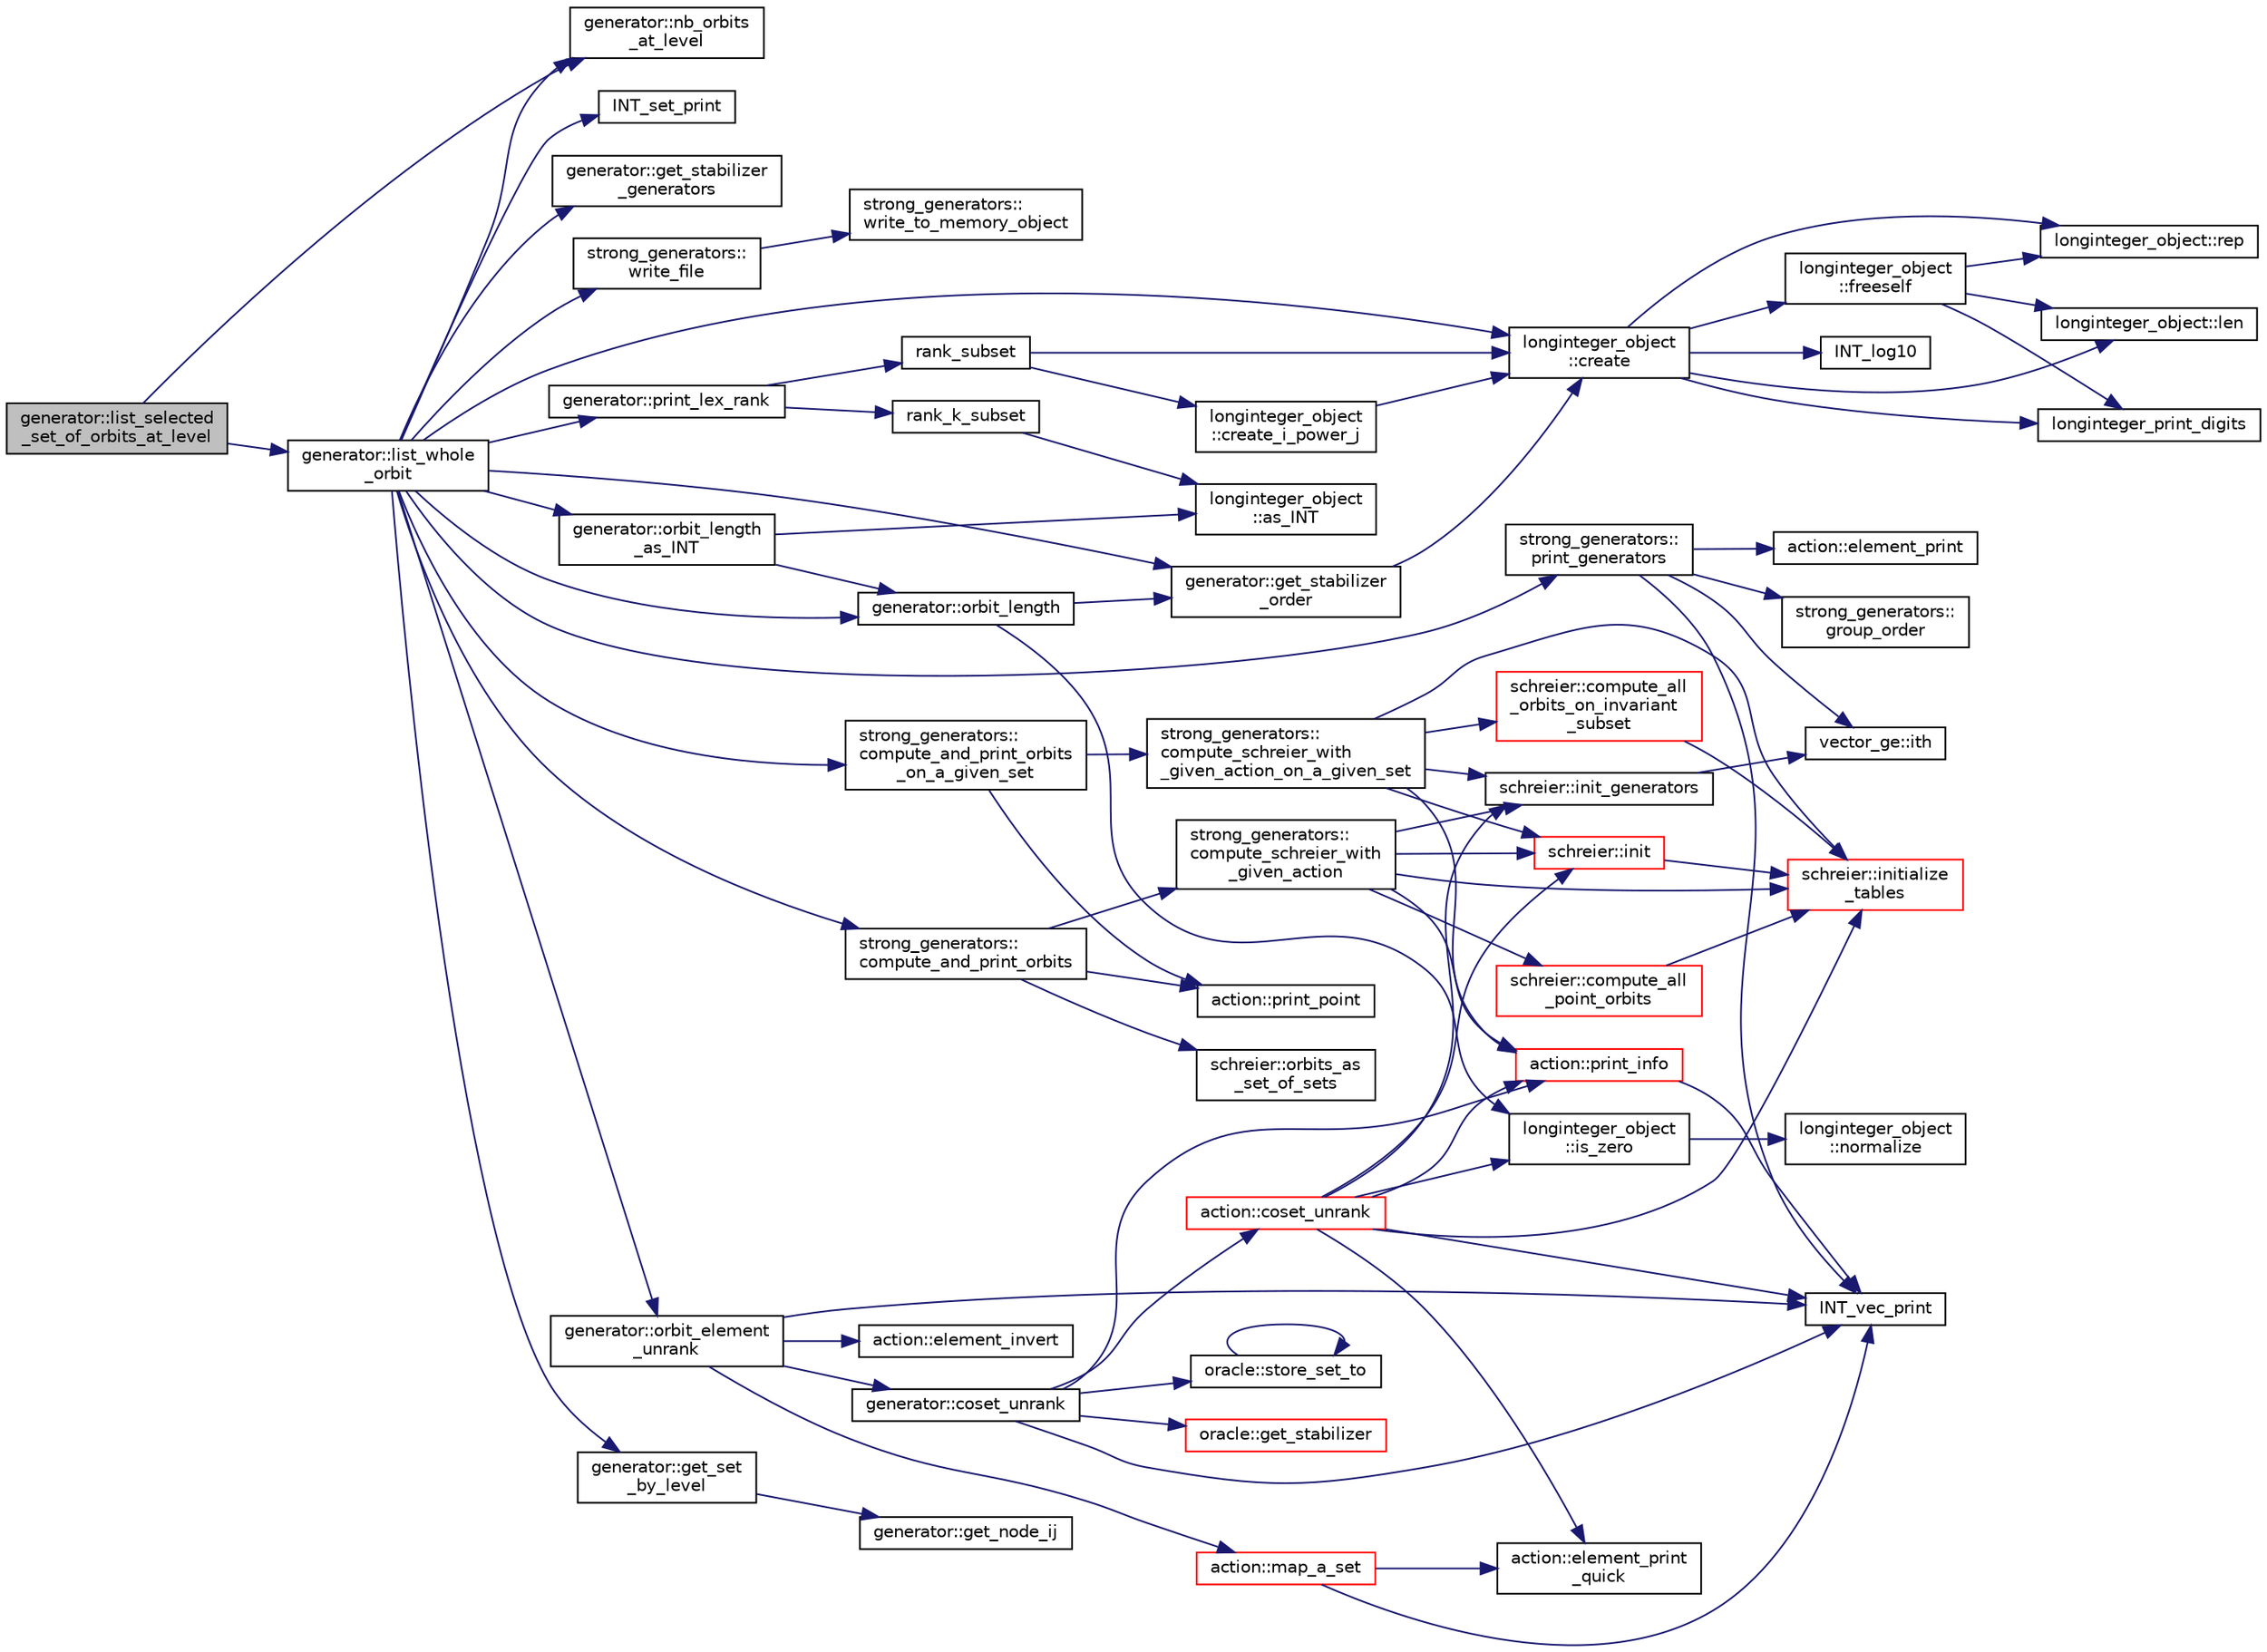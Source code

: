 digraph "generator::list_selected_set_of_orbits_at_level"
{
  edge [fontname="Helvetica",fontsize="10",labelfontname="Helvetica",labelfontsize="10"];
  node [fontname="Helvetica",fontsize="10",shape=record];
  rankdir="LR";
  Node10797 [label="generator::list_selected\l_set_of_orbits_at_level",height=0.2,width=0.4,color="black", fillcolor="grey75", style="filled", fontcolor="black"];
  Node10797 -> Node10798 [color="midnightblue",fontsize="10",style="solid",fontname="Helvetica"];
  Node10798 [label="generator::nb_orbits\l_at_level",height=0.2,width=0.4,color="black", fillcolor="white", style="filled",URL="$d7/d73/classgenerator.html#a020f3d8378448310d044a4a24fadf301"];
  Node10797 -> Node10799 [color="midnightblue",fontsize="10",style="solid",fontname="Helvetica"];
  Node10799 [label="generator::list_whole\l_orbit",height=0.2,width=0.4,color="black", fillcolor="white", style="filled",URL="$d7/d73/classgenerator.html#aa102d1c1e32f0cd1dafeab1e0d1c18c1"];
  Node10799 -> Node10800 [color="midnightblue",fontsize="10",style="solid",fontname="Helvetica"];
  Node10800 [label="generator::orbit_length",height=0.2,width=0.4,color="black", fillcolor="white", style="filled",URL="$d7/d73/classgenerator.html#a38a102d644c03c18ad901f1a815a7f6c"];
  Node10800 -> Node10801 [color="midnightblue",fontsize="10",style="solid",fontname="Helvetica"];
  Node10801 [label="generator::get_stabilizer\l_order",height=0.2,width=0.4,color="black", fillcolor="white", style="filled",URL="$d7/d73/classgenerator.html#a2a03fc974c76e47e999f3abc99e6b81d"];
  Node10801 -> Node10802 [color="midnightblue",fontsize="10",style="solid",fontname="Helvetica"];
  Node10802 [label="longinteger_object\l::create",height=0.2,width=0.4,color="black", fillcolor="white", style="filled",URL="$dd/d7e/classlonginteger__object.html#a95d2eebc60849c3963a49298b1f498c2"];
  Node10802 -> Node10803 [color="midnightblue",fontsize="10",style="solid",fontname="Helvetica"];
  Node10803 [label="longinteger_object\l::freeself",height=0.2,width=0.4,color="black", fillcolor="white", style="filled",URL="$dd/d7e/classlonginteger__object.html#a06450f8c4795d81da6d680830ef958a1"];
  Node10803 -> Node10804 [color="midnightblue",fontsize="10",style="solid",fontname="Helvetica"];
  Node10804 [label="longinteger_print_digits",height=0.2,width=0.4,color="black", fillcolor="white", style="filled",URL="$de/dc5/algebra__and__number__theory_8h.html#ac2bac7b12f5b6440b8dad275cd7a157d"];
  Node10803 -> Node10805 [color="midnightblue",fontsize="10",style="solid",fontname="Helvetica"];
  Node10805 [label="longinteger_object::rep",height=0.2,width=0.4,color="black", fillcolor="white", style="filled",URL="$dd/d7e/classlonginteger__object.html#a3ecaf12738cc721d281c416503f241e2"];
  Node10803 -> Node10806 [color="midnightblue",fontsize="10",style="solid",fontname="Helvetica"];
  Node10806 [label="longinteger_object::len",height=0.2,width=0.4,color="black", fillcolor="white", style="filled",URL="$dd/d7e/classlonginteger__object.html#a0bfeae35be8a6fd44ed7f76413596ab1"];
  Node10802 -> Node10807 [color="midnightblue",fontsize="10",style="solid",fontname="Helvetica"];
  Node10807 [label="INT_log10",height=0.2,width=0.4,color="black", fillcolor="white", style="filled",URL="$de/dc5/algebra__and__number__theory_8h.html#a98bc0a6c562370a355165d2538dac250"];
  Node10802 -> Node10804 [color="midnightblue",fontsize="10",style="solid",fontname="Helvetica"];
  Node10802 -> Node10805 [color="midnightblue",fontsize="10",style="solid",fontname="Helvetica"];
  Node10802 -> Node10806 [color="midnightblue",fontsize="10",style="solid",fontname="Helvetica"];
  Node10800 -> Node10808 [color="midnightblue",fontsize="10",style="solid",fontname="Helvetica"];
  Node10808 [label="longinteger_object\l::is_zero",height=0.2,width=0.4,color="black", fillcolor="white", style="filled",URL="$dd/d7e/classlonginteger__object.html#a0946732d08e5180a00480f4c40667101"];
  Node10808 -> Node10809 [color="midnightblue",fontsize="10",style="solid",fontname="Helvetica"];
  Node10809 [label="longinteger_object\l::normalize",height=0.2,width=0.4,color="black", fillcolor="white", style="filled",URL="$dd/d7e/classlonginteger__object.html#ae27040d862a5624e98fc9582daa889ee"];
  Node10799 -> Node10810 [color="midnightblue",fontsize="10",style="solid",fontname="Helvetica"];
  Node10810 [label="generator::orbit_length\l_as_INT",height=0.2,width=0.4,color="black", fillcolor="white", style="filled",URL="$d7/d73/classgenerator.html#aecb478b303fd91af6a914f541906da39"];
  Node10810 -> Node10800 [color="midnightblue",fontsize="10",style="solid",fontname="Helvetica"];
  Node10810 -> Node10811 [color="midnightblue",fontsize="10",style="solid",fontname="Helvetica"];
  Node10811 [label="longinteger_object\l::as_INT",height=0.2,width=0.4,color="black", fillcolor="white", style="filled",URL="$dd/d7e/classlonginteger__object.html#afb992d4679a6741acc63c8bcba27971e"];
  Node10799 -> Node10802 [color="midnightblue",fontsize="10",style="solid",fontname="Helvetica"];
  Node10799 -> Node10801 [color="midnightblue",fontsize="10",style="solid",fontname="Helvetica"];
  Node10799 -> Node10798 [color="midnightblue",fontsize="10",style="solid",fontname="Helvetica"];
  Node10799 -> Node10812 [color="midnightblue",fontsize="10",style="solid",fontname="Helvetica"];
  Node10812 [label="generator::get_set\l_by_level",height=0.2,width=0.4,color="black", fillcolor="white", style="filled",URL="$d7/d73/classgenerator.html#a3012a80d862b42c848b84584389c8594"];
  Node10812 -> Node10813 [color="midnightblue",fontsize="10",style="solid",fontname="Helvetica"];
  Node10813 [label="generator::get_node_ij",height=0.2,width=0.4,color="black", fillcolor="white", style="filled",URL="$d7/d73/classgenerator.html#a8cea5411b42336694738530732ede540"];
  Node10799 -> Node10814 [color="midnightblue",fontsize="10",style="solid",fontname="Helvetica"];
  Node10814 [label="INT_set_print",height=0.2,width=0.4,color="black", fillcolor="white", style="filled",URL="$df/dbf/sajeeb_8_c.html#a97614645ec11df30e0e896367f91ffd9"];
  Node10799 -> Node10815 [color="midnightblue",fontsize="10",style="solid",fontname="Helvetica"];
  Node10815 [label="generator::print_lex_rank",height=0.2,width=0.4,color="black", fillcolor="white", style="filled",URL="$d7/d73/classgenerator.html#ab89ba2cf2329ea137bcab9b5f38e9595"];
  Node10815 -> Node10816 [color="midnightblue",fontsize="10",style="solid",fontname="Helvetica"];
  Node10816 [label="rank_subset",height=0.2,width=0.4,color="black", fillcolor="white", style="filled",URL="$de/ded/test2_8_c.html#abf5de6698fa2a247092d09eb65dbec60"];
  Node10816 -> Node10802 [color="midnightblue",fontsize="10",style="solid",fontname="Helvetica"];
  Node10816 -> Node10817 [color="midnightblue",fontsize="10",style="solid",fontname="Helvetica"];
  Node10817 [label="longinteger_object\l::create_i_power_j",height=0.2,width=0.4,color="black", fillcolor="white", style="filled",URL="$dd/d7e/classlonginteger__object.html#abd7f646a9077ab9a8c2754c221ae8e2a"];
  Node10817 -> Node10802 [color="midnightblue",fontsize="10",style="solid",fontname="Helvetica"];
  Node10815 -> Node10818 [color="midnightblue",fontsize="10",style="solid",fontname="Helvetica"];
  Node10818 [label="rank_k_subset",height=0.2,width=0.4,color="black", fillcolor="white", style="filled",URL="$d2/d7c/combinatorics_8_c.html#a8ec9127fb82ee9dfa337c897c7060a57"];
  Node10818 -> Node10811 [color="midnightblue",fontsize="10",style="solid",fontname="Helvetica"];
  Node10799 -> Node10819 [color="midnightblue",fontsize="10",style="solid",fontname="Helvetica"];
  Node10819 [label="generator::get_stabilizer\l_generators",height=0.2,width=0.4,color="black", fillcolor="white", style="filled",URL="$d7/d73/classgenerator.html#a744da633f741e1aa27701fe9d203d564"];
  Node10799 -> Node10820 [color="midnightblue",fontsize="10",style="solid",fontname="Helvetica"];
  Node10820 [label="strong_generators::\lcompute_and_print_orbits\l_on_a_given_set",height=0.2,width=0.4,color="black", fillcolor="white", style="filled",URL="$dc/d09/classstrong__generators.html#a0fe43a7a27a1413b3bd675a9bda202b1"];
  Node10820 -> Node10821 [color="midnightblue",fontsize="10",style="solid",fontname="Helvetica"];
  Node10821 [label="strong_generators::\lcompute_schreier_with\l_given_action_on_a_given_set",height=0.2,width=0.4,color="black", fillcolor="white", style="filled",URL="$dc/d09/classstrong__generators.html#aa051afe7d56819e4ebfb45c3f8506a72"];
  Node10821 -> Node10822 [color="midnightblue",fontsize="10",style="solid",fontname="Helvetica"];
  Node10822 [label="action::print_info",height=0.2,width=0.4,color="red", fillcolor="white", style="filled",URL="$d2/d86/classaction.html#a6f89e493e5c5a32e5c3b8963d438ce86"];
  Node10822 -> Node10825 [color="midnightblue",fontsize="10",style="solid",fontname="Helvetica"];
  Node10825 [label="INT_vec_print",height=0.2,width=0.4,color="black", fillcolor="white", style="filled",URL="$df/dbf/sajeeb_8_c.html#a79a5901af0b47dd0d694109543c027fe"];
  Node10821 -> Node10827 [color="midnightblue",fontsize="10",style="solid",fontname="Helvetica"];
  Node10827 [label="schreier::init",height=0.2,width=0.4,color="red", fillcolor="white", style="filled",URL="$d3/dd6/classschreier.html#a7443bebde2aa08acae16c0ff29c9abcf"];
  Node10827 -> Node10830 [color="midnightblue",fontsize="10",style="solid",fontname="Helvetica"];
  Node10830 [label="schreier::initialize\l_tables",height=0.2,width=0.4,color="red", fillcolor="white", style="filled",URL="$d3/dd6/classschreier.html#acccc16670f88b14ddc69856cd5c0b36d"];
  Node10821 -> Node10830 [color="midnightblue",fontsize="10",style="solid",fontname="Helvetica"];
  Node10821 -> Node10833 [color="midnightblue",fontsize="10",style="solid",fontname="Helvetica"];
  Node10833 [label="schreier::init_generators",height=0.2,width=0.4,color="black", fillcolor="white", style="filled",URL="$d3/dd6/classschreier.html#a04fd581636085a7414e1b5d1004e44e0"];
  Node10833 -> Node10834 [color="midnightblue",fontsize="10",style="solid",fontname="Helvetica"];
  Node10834 [label="vector_ge::ith",height=0.2,width=0.4,color="black", fillcolor="white", style="filled",URL="$d4/d6e/classvector__ge.html#a1ff002e8b746a9beb119d57dcd4a15ff"];
  Node10821 -> Node10835 [color="midnightblue",fontsize="10",style="solid",fontname="Helvetica"];
  Node10835 [label="schreier::compute_all\l_orbits_on_invariant\l_subset",height=0.2,width=0.4,color="red", fillcolor="white", style="filled",URL="$d3/dd6/classschreier.html#ab5d7df97773f59ded1e98ba1abfa957c"];
  Node10835 -> Node10830 [color="midnightblue",fontsize="10",style="solid",fontname="Helvetica"];
  Node10820 -> Node10851 [color="midnightblue",fontsize="10",style="solid",fontname="Helvetica"];
  Node10851 [label="action::print_point",height=0.2,width=0.4,color="black", fillcolor="white", style="filled",URL="$d2/d86/classaction.html#a85ae5eb443c2b03b1127ec9631ce7c57"];
  Node10799 -> Node10852 [color="midnightblue",fontsize="10",style="solid",fontname="Helvetica"];
  Node10852 [label="strong_generators::\lcompute_and_print_orbits",height=0.2,width=0.4,color="black", fillcolor="white", style="filled",URL="$dc/d09/classstrong__generators.html#aff9b042c0430f65b53ebbf51b32db09b"];
  Node10852 -> Node10853 [color="midnightblue",fontsize="10",style="solid",fontname="Helvetica"];
  Node10853 [label="strong_generators::\lcompute_schreier_with\l_given_action",height=0.2,width=0.4,color="black", fillcolor="white", style="filled",URL="$dc/d09/classstrong__generators.html#a4124e0060db9e45c8f698c9fab00d946"];
  Node10853 -> Node10822 [color="midnightblue",fontsize="10",style="solid",fontname="Helvetica"];
  Node10853 -> Node10827 [color="midnightblue",fontsize="10",style="solid",fontname="Helvetica"];
  Node10853 -> Node10830 [color="midnightblue",fontsize="10",style="solid",fontname="Helvetica"];
  Node10853 -> Node10833 [color="midnightblue",fontsize="10",style="solid",fontname="Helvetica"];
  Node10853 -> Node10854 [color="midnightblue",fontsize="10",style="solid",fontname="Helvetica"];
  Node10854 [label="schreier::compute_all\l_point_orbits",height=0.2,width=0.4,color="red", fillcolor="white", style="filled",URL="$d3/dd6/classschreier.html#a1deec048f51f380bc3476d4cd4d95e94"];
  Node10854 -> Node10830 [color="midnightblue",fontsize="10",style="solid",fontname="Helvetica"];
  Node10852 -> Node10851 [color="midnightblue",fontsize="10",style="solid",fontname="Helvetica"];
  Node10852 -> Node10873 [color="midnightblue",fontsize="10",style="solid",fontname="Helvetica"];
  Node10873 [label="schreier::orbits_as\l_set_of_sets",height=0.2,width=0.4,color="black", fillcolor="white", style="filled",URL="$d3/dd6/classschreier.html#ad8db2ddbc6f202bab0440e22f59bd6d5"];
  Node10799 -> Node10874 [color="midnightblue",fontsize="10",style="solid",fontname="Helvetica"];
  Node10874 [label="strong_generators::\lprint_generators",height=0.2,width=0.4,color="black", fillcolor="white", style="filled",URL="$dc/d09/classstrong__generators.html#adccd259b435afd96d89cd664daa6c897"];
  Node10874 -> Node10875 [color="midnightblue",fontsize="10",style="solid",fontname="Helvetica"];
  Node10875 [label="strong_generators::\lgroup_order",height=0.2,width=0.4,color="black", fillcolor="white", style="filled",URL="$dc/d09/classstrong__generators.html#a91f453c2bfd6502b96f4b4eed16beb20"];
  Node10874 -> Node10825 [color="midnightblue",fontsize="10",style="solid",fontname="Helvetica"];
  Node10874 -> Node10846 [color="midnightblue",fontsize="10",style="solid",fontname="Helvetica"];
  Node10846 [label="action::element_print",height=0.2,width=0.4,color="black", fillcolor="white", style="filled",URL="$d2/d86/classaction.html#ae38c3ef3c1125213733d63c6fc3c40cd"];
  Node10874 -> Node10834 [color="midnightblue",fontsize="10",style="solid",fontname="Helvetica"];
  Node10799 -> Node10876 [color="midnightblue",fontsize="10",style="solid",fontname="Helvetica"];
  Node10876 [label="strong_generators::\lwrite_file",height=0.2,width=0.4,color="black", fillcolor="white", style="filled",URL="$dc/d09/classstrong__generators.html#a7b5e779858a9ac75debf79b3830714d6"];
  Node10876 -> Node10877 [color="midnightblue",fontsize="10",style="solid",fontname="Helvetica"];
  Node10877 [label="strong_generators::\lwrite_to_memory_object",height=0.2,width=0.4,color="black", fillcolor="white", style="filled",URL="$dc/d09/classstrong__generators.html#a04fc01097cf580dced1e46779b20a1b3"];
  Node10799 -> Node10878 [color="midnightblue",fontsize="10",style="solid",fontname="Helvetica"];
  Node10878 [label="generator::orbit_element\l_unrank",height=0.2,width=0.4,color="black", fillcolor="white", style="filled",URL="$d7/d73/classgenerator.html#a26a8d0b1964170e19dcbd37fa0a4957f"];
  Node10878 -> Node10879 [color="midnightblue",fontsize="10",style="solid",fontname="Helvetica"];
  Node10879 [label="generator::coset_unrank",height=0.2,width=0.4,color="black", fillcolor="white", style="filled",URL="$d7/d73/classgenerator.html#a489f02ee804f130f666029a46020aaf6"];
  Node10879 -> Node10822 [color="midnightblue",fontsize="10",style="solid",fontname="Helvetica"];
  Node10879 -> Node10880 [color="midnightblue",fontsize="10",style="solid",fontname="Helvetica"];
  Node10880 [label="oracle::store_set_to",height=0.2,width=0.4,color="black", fillcolor="white", style="filled",URL="$d7/da7/classoracle.html#a4489d03d342f31d1e64632ce4d0e700d"];
  Node10880 -> Node10880 [color="midnightblue",fontsize="10",style="solid",fontname="Helvetica"];
  Node10879 -> Node10825 [color="midnightblue",fontsize="10",style="solid",fontname="Helvetica"];
  Node10879 -> Node10881 [color="midnightblue",fontsize="10",style="solid",fontname="Helvetica"];
  Node10881 [label="oracle::get_stabilizer",height=0.2,width=0.4,color="red", fillcolor="white", style="filled",URL="$d7/da7/classoracle.html#a66344906577c7688e2e5f3d0c5748d2c"];
  Node10879 -> Node10903 [color="midnightblue",fontsize="10",style="solid",fontname="Helvetica"];
  Node10903 [label="action::coset_unrank",height=0.2,width=0.4,color="red", fillcolor="white", style="filled",URL="$d2/d86/classaction.html#aeabf488f671d4e77a8a892eb58d82b34"];
  Node10903 -> Node10822 [color="midnightblue",fontsize="10",style="solid",fontname="Helvetica"];
  Node10903 -> Node10827 [color="midnightblue",fontsize="10",style="solid",fontname="Helvetica"];
  Node10903 -> Node10830 [color="midnightblue",fontsize="10",style="solid",fontname="Helvetica"];
  Node10903 -> Node10833 [color="midnightblue",fontsize="10",style="solid",fontname="Helvetica"];
  Node10903 -> Node10895 [color="midnightblue",fontsize="10",style="solid",fontname="Helvetica"];
  Node10895 [label="action::element_print\l_quick",height=0.2,width=0.4,color="black", fillcolor="white", style="filled",URL="$d2/d86/classaction.html#a4844680cf6750396f76494a28655265b"];
  Node10903 -> Node10825 [color="midnightblue",fontsize="10",style="solid",fontname="Helvetica"];
  Node10903 -> Node10808 [color="midnightblue",fontsize="10",style="solid",fontname="Helvetica"];
  Node10878 -> Node10922 [color="midnightblue",fontsize="10",style="solid",fontname="Helvetica"];
  Node10922 [label="action::element_invert",height=0.2,width=0.4,color="black", fillcolor="white", style="filled",URL="$d2/d86/classaction.html#aa4bd01e338497714586636751fcef436"];
  Node10878 -> Node11256 [color="midnightblue",fontsize="10",style="solid",fontname="Helvetica"];
  Node11256 [label="action::map_a_set",height=0.2,width=0.4,color="red", fillcolor="white", style="filled",URL="$d2/d86/classaction.html#a600e542e5aeca2a46f18110e027947e0"];
  Node11256 -> Node10895 [color="midnightblue",fontsize="10",style="solid",fontname="Helvetica"];
  Node11256 -> Node10825 [color="midnightblue",fontsize="10",style="solid",fontname="Helvetica"];
  Node10878 -> Node10825 [color="midnightblue",fontsize="10",style="solid",fontname="Helvetica"];
}
